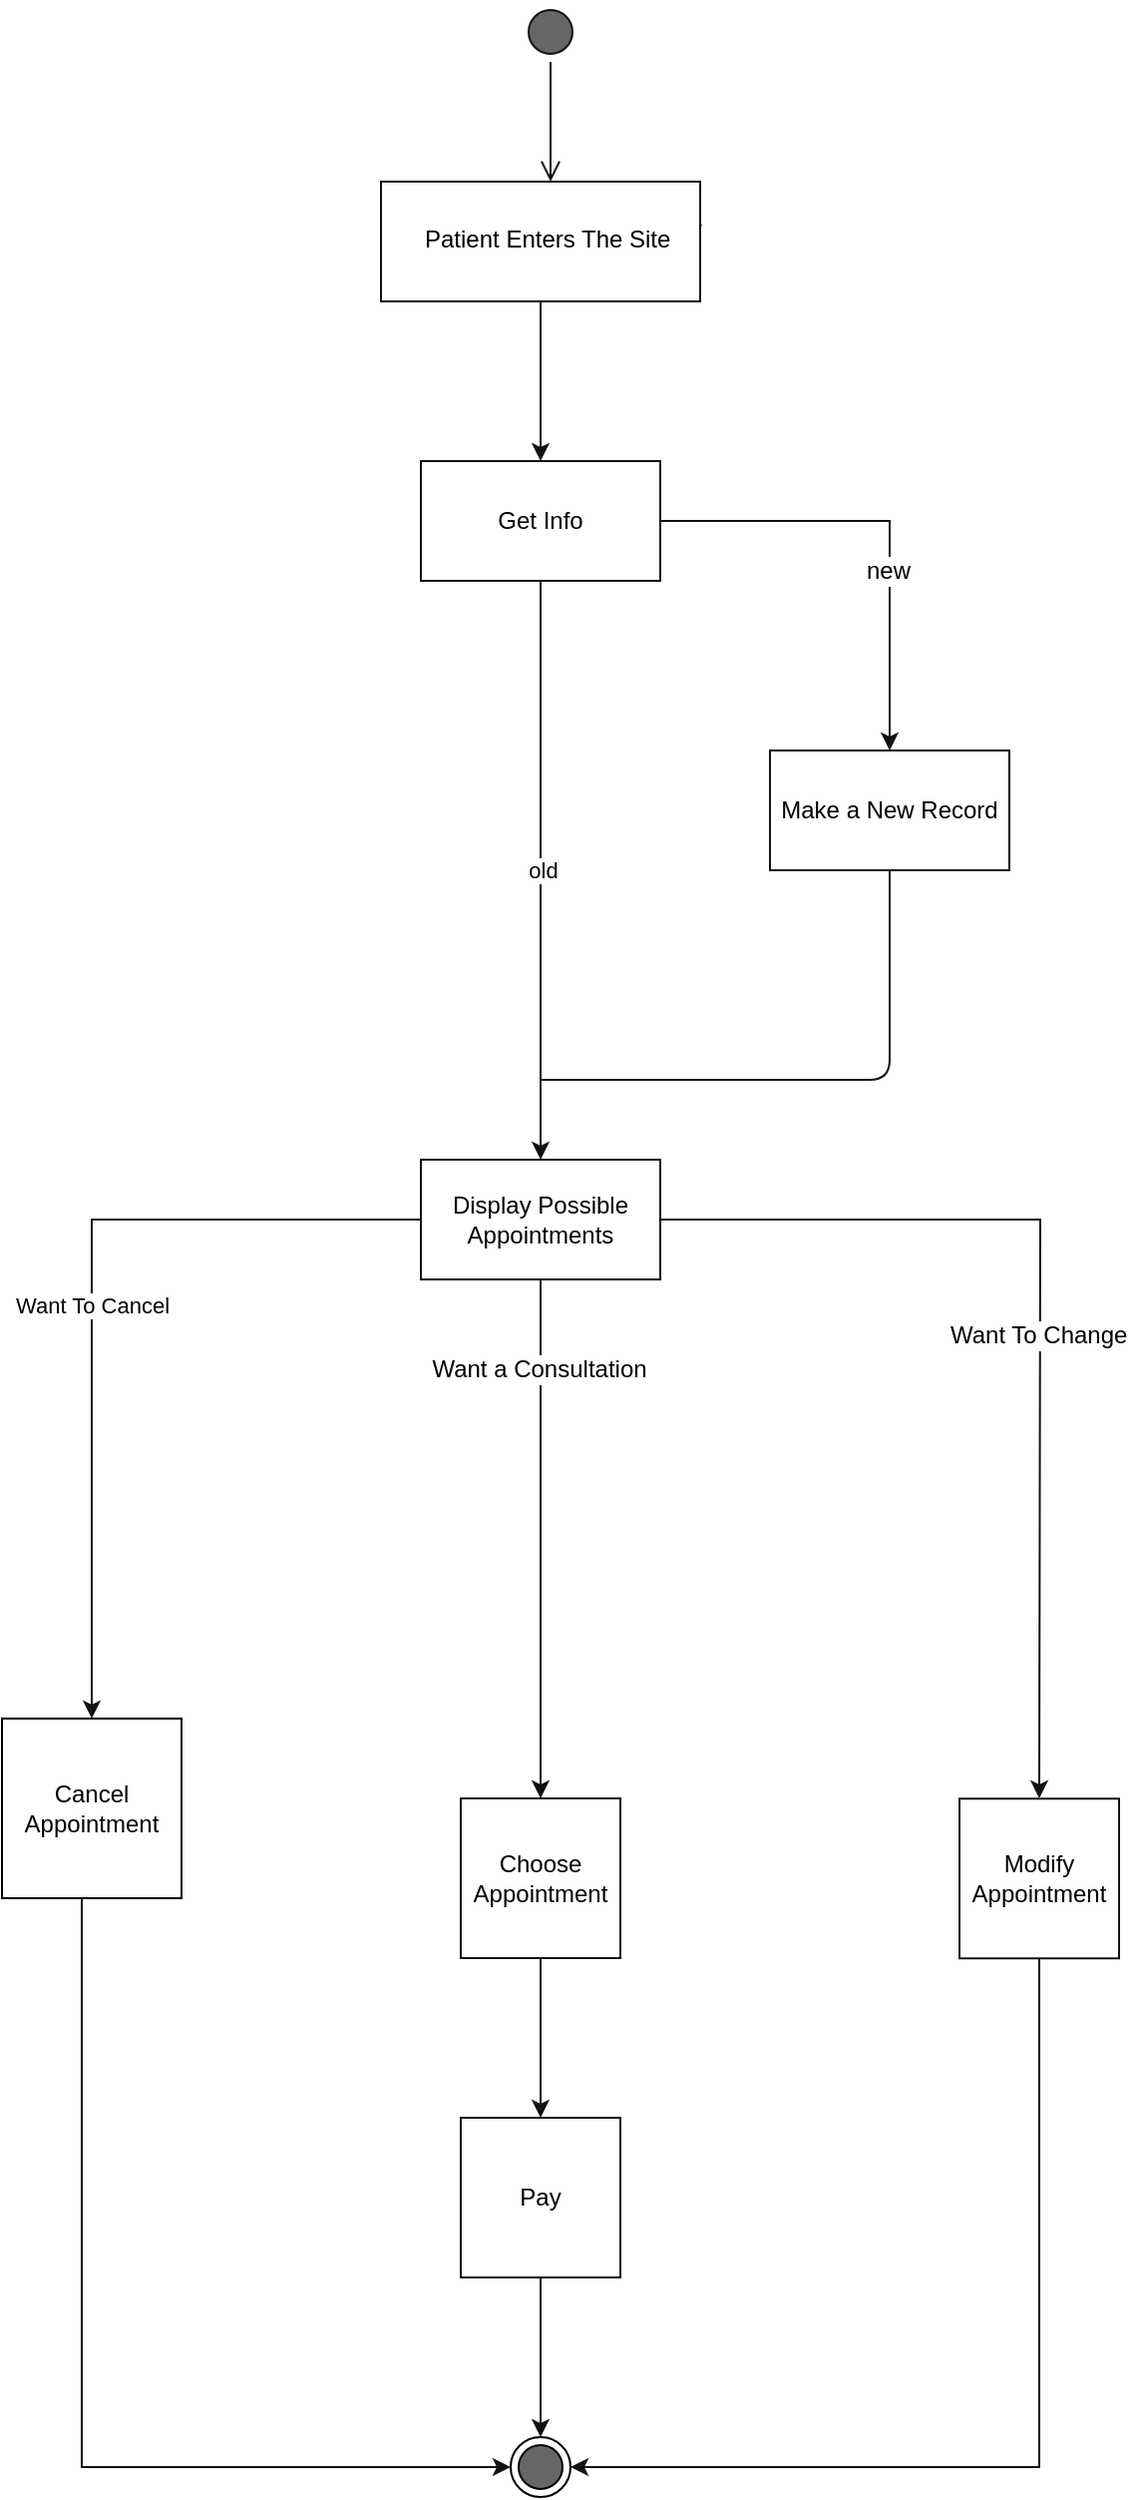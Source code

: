 <mxfile version="10.6.7" type="github"><diagram id="8q11BcNPvtlvIVFDEtvG" name="Page-1"><mxGraphModel dx="1172" dy="718" grid="1" gridSize="10" guides="1" tooltips="1" connect="1" arrows="1" fold="1" page="1" pageScale="1" pageWidth="850" pageHeight="1100" math="0" shadow="0"><root><mxCell id="0"/><mxCell id="1" parent="0"/><mxCell id="3AVOXDTyhLZ2oRTThKtF-2" value="" style="ellipse;html=1;shape=startState;fillColor=#666666;strokeColor=#121212;" parent="1" vertex="1"><mxGeometry x="300" y="130" width="30" height="30" as="geometry"/></mxCell><mxCell id="3AVOXDTyhLZ2oRTThKtF-3" value="" style="edgeStyle=orthogonalEdgeStyle;html=1;verticalAlign=bottom;endArrow=open;endSize=8;strokeColor=#121212;" parent="1" source="3AVOXDTyhLZ2oRTThKtF-2" edge="1"><mxGeometry relative="1" as="geometry"><mxPoint x="315" y="220" as="targetPoint"/></mxGeometry></mxCell><mxCell id="3AVOXDTyhLZ2oRTThKtF-7" value="" style="edgeStyle=orthogonalEdgeStyle;rounded=0;orthogonalLoop=1;jettySize=auto;html=1;strokeColor=#121212;" parent="1" source="3AVOXDTyhLZ2oRTThKtF-5" target="3AVOXDTyhLZ2oRTThKtF-6" edge="1"><mxGeometry relative="1" as="geometry"><Array as="points"><mxPoint x="310" y="340"/><mxPoint x="310" y="340"/></Array></mxGeometry></mxCell><mxCell id="3AVOXDTyhLZ2oRTThKtF-10" style="edgeStyle=orthogonalEdgeStyle;rounded=0;orthogonalLoop=1;jettySize=auto;html=1;exitX=1;exitY=0.25;exitDx=0;exitDy=0;entryX=0.91;entryY=-0.063;entryDx=0;entryDy=0;entryPerimeter=0;strokeColor=#121212;" parent="1" source="3AVOXDTyhLZ2oRTThKtF-5" target="3AVOXDTyhLZ2oRTThKtF-8" edge="1"><mxGeometry relative="1" as="geometry"/></mxCell><mxCell id="3AVOXDTyhLZ2oRTThKtF-5" value="" style="rounded=0;whiteSpace=wrap;html=1;strokeColor=#121212;fillColor=#FFFFFF;" parent="1" vertex="1"><mxGeometry x="230" y="220" width="160" height="60" as="geometry"/></mxCell><mxCell id="3AVOXDTyhLZ2oRTThKtF-12" value="" style="edgeStyle=orthogonalEdgeStyle;rounded=0;orthogonalLoop=1;jettySize=auto;html=1;strokeColor=#121212;entryX=0.5;entryY=0;entryDx=0;entryDy=0;" parent="1" source="3AVOXDTyhLZ2oRTThKtF-6" edge="1" target="3AVOXDTyhLZ2oRTThKtF-18"><mxGeometry relative="1" as="geometry"><mxPoint x="310" y="500" as="targetPoint"/></mxGeometry></mxCell><mxCell id="al5xxz0X_Xz-oHYiwLZl-1" value="new" style="text;html=1;resizable=0;points=[];align=center;verticalAlign=middle;labelBackgroundColor=#ffffff;" vertex="1" connectable="0" parent="3AVOXDTyhLZ2oRTThKtF-12"><mxGeometry x="-0.013" y="-25" relative="1" as="geometry"><mxPoint as="offset"/></mxGeometry></mxCell><mxCell id="3AVOXDTyhLZ2oRTThKtF-6" value="Get Info" style="rounded=0;whiteSpace=wrap;html=1;strokeColor=#121212;fillColor=#FFFFFF;" parent="1" vertex="1"><mxGeometry x="250" y="360" width="120" height="60" as="geometry"/></mxCell><mxCell id="3AVOXDTyhLZ2oRTThKtF-8" value="Patient Enters The Site" style="text;html=1;" parent="1" vertex="1"><mxGeometry x="250" y="235" width="150" height="30" as="geometry"/></mxCell><mxCell id="3AVOXDTyhLZ2oRTThKtF-17" value="old" style="edgeStyle=orthogonalEdgeStyle;rounded=0;orthogonalLoop=1;jettySize=auto;html=1;strokeColor=#121212;exitX=0.5;exitY=1;exitDx=0;exitDy=0;" parent="1" source="3AVOXDTyhLZ2oRTThKtF-6" edge="1"><mxGeometry relative="1" as="geometry"><mxPoint x="310" y="710" as="targetPoint"/><mxPoint x="310" y="570" as="sourcePoint"/></mxGeometry></mxCell><mxCell id="3AVOXDTyhLZ2oRTThKtF-18" value="Make a New Record" style="rounded=0;whiteSpace=wrap;html=1;strokeColor=#121212;fillColor=#FFFFFF;" parent="1" vertex="1"><mxGeometry x="425" y="505" width="120" height="60" as="geometry"/></mxCell><mxCell id="3AVOXDTyhLZ2oRTThKtF-19" value="Display Possible Appointments" style="rounded=0;whiteSpace=wrap;html=1;strokeColor=#121212;fillColor=#FFFFFF;" parent="1" vertex="1"><mxGeometry x="250" y="710" width="120" height="60" as="geometry"/></mxCell><mxCell id="3AVOXDTyhLZ2oRTThKtF-20" value="" style="endArrow=none;html=1;strokeColor=#121212;entryX=0.5;entryY=1;entryDx=0;entryDy=0;" parent="1" target="3AVOXDTyhLZ2oRTThKtF-18" edge="1"><mxGeometry width="50" height="50" relative="1" as="geometry"><mxPoint x="310" y="670" as="sourcePoint"/><mxPoint x="280" y="790" as="targetPoint"/><Array as="points"><mxPoint x="485" y="670"/></Array></mxGeometry></mxCell><mxCell id="3AVOXDTyhLZ2oRTThKtF-25" value="Want To Cancel" style="edgeStyle=orthogonalEdgeStyle;rounded=0;orthogonalLoop=1;jettySize=auto;html=1;strokeColor=#121212;exitX=0;exitY=0.5;exitDx=0;exitDy=0;" parent="1" source="3AVOXDTyhLZ2oRTThKtF-19" target="3AVOXDTyhLZ2oRTThKtF-30" edge="1"><mxGeometry relative="1" as="geometry"><mxPoint x="80" y="1030" as="targetPoint"/><mxPoint x="270.333" y="890.333" as="sourcePoint"/></mxGeometry></mxCell><mxCell id="3AVOXDTyhLZ2oRTThKtF-27" value="" style="edgeStyle=orthogonalEdgeStyle;rounded=0;orthogonalLoop=1;jettySize=auto;html=1;strokeColor=#121212;exitX=1;exitY=0.5;exitDx=0;exitDy=0;" parent="1" source="3AVOXDTyhLZ2oRTThKtF-19" edge="1"><mxGeometry relative="1" as="geometry"><mxPoint x="560" y="1030" as="targetPoint"/><mxPoint x="349.667" y="890.333" as="sourcePoint"/></mxGeometry></mxCell><mxCell id="al5xxz0X_Xz-oHYiwLZl-5" value="Want To Change&amp;nbsp;" style="text;html=1;resizable=0;points=[];align=center;verticalAlign=middle;labelBackgroundColor=#ffffff;" vertex="1" connectable="0" parent="3AVOXDTyhLZ2oRTThKtF-27"><mxGeometry x="-0.208" y="-58" relative="1" as="geometry"><mxPoint x="58" y="58" as="offset"/></mxGeometry></mxCell><mxCell id="3AVOXDTyhLZ2oRTThKtF-29" value="" style="edgeStyle=orthogonalEdgeStyle;rounded=0;orthogonalLoop=1;jettySize=auto;html=1;strokeColor=#121212;exitX=0.5;exitY=1;exitDx=0;exitDy=0;" parent="1" source="3AVOXDTyhLZ2oRTThKtF-19" edge="1"><mxGeometry relative="1" as="geometry"><mxPoint x="310" y="1030" as="targetPoint"/><mxPoint x="310" y="930" as="sourcePoint"/></mxGeometry></mxCell><mxCell id="al5xxz0X_Xz-oHYiwLZl-4" value="Want a Consultation" style="text;html=1;resizable=0;points=[];align=center;verticalAlign=middle;labelBackgroundColor=#ffffff;" vertex="1" connectable="0" parent="3AVOXDTyhLZ2oRTThKtF-29"><mxGeometry x="-0.653" y="-1" relative="1" as="geometry"><mxPoint as="offset"/></mxGeometry></mxCell><mxCell id="3AVOXDTyhLZ2oRTThKtF-40" value="" style="edgeStyle=orthogonalEdgeStyle;rounded=0;orthogonalLoop=1;jettySize=auto;html=1;strokeColor=#121212;entryX=0;entryY=0.5;entryDx=0;entryDy=0;" parent="1" source="3AVOXDTyhLZ2oRTThKtF-30" target="3AVOXDTyhLZ2oRTThKtF-42" edge="1"><mxGeometry relative="1" as="geometry"><mxPoint x="85" y="1370" as="targetPoint"/><Array as="points"><mxPoint x="80" y="1365"/></Array></mxGeometry></mxCell><mxCell id="3AVOXDTyhLZ2oRTThKtF-30" value="Cancel Appointment" style="whiteSpace=wrap;html=1;aspect=fixed;" parent="1" vertex="1"><mxGeometry x="40" y="990" width="90" height="90" as="geometry"/></mxCell><mxCell id="3AVOXDTyhLZ2oRTThKtF-34" value="" style="edgeStyle=orthogonalEdgeStyle;rounded=0;orthogonalLoop=1;jettySize=auto;html=1;strokeColor=#121212;" parent="1" source="3AVOXDTyhLZ2oRTThKtF-31" target="3AVOXDTyhLZ2oRTThKtF-33" edge="1"><mxGeometry relative="1" as="geometry"/></mxCell><mxCell id="3AVOXDTyhLZ2oRTThKtF-31" value="Choose Appointment" style="whiteSpace=wrap;html=1;aspect=fixed;strokeColor=#121212;fillColor=#FFFFFF;" parent="1" vertex="1"><mxGeometry x="270" y="1030" width="80" height="80" as="geometry"/></mxCell><mxCell id="3AVOXDTyhLZ2oRTThKtF-36" value="" style="edgeStyle=orthogonalEdgeStyle;rounded=0;orthogonalLoop=1;jettySize=auto;html=1;strokeColor=#121212;" parent="1" source="3AVOXDTyhLZ2oRTThKtF-33" edge="1"><mxGeometry relative="1" as="geometry"><mxPoint x="310" y="1350" as="targetPoint"/></mxGeometry></mxCell><mxCell id="3AVOXDTyhLZ2oRTThKtF-33" value="Pay" style="whiteSpace=wrap;html=1;aspect=fixed;strokeColor=#121212;fillColor=#FFFFFF;" parent="1" vertex="1"><mxGeometry x="270" y="1190" width="80" height="80" as="geometry"/></mxCell><mxCell id="3AVOXDTyhLZ2oRTThKtF-38" value="" style="edgeStyle=orthogonalEdgeStyle;rounded=0;orthogonalLoop=1;jettySize=auto;html=1;strokeColor=#121212;entryX=1;entryY=0.5;entryDx=0;entryDy=0;" parent="1" source="3AVOXDTyhLZ2oRTThKtF-32" target="3AVOXDTyhLZ2oRTThKtF-42" edge="1"><mxGeometry relative="1" as="geometry"><mxPoint x="560" y="1390" as="targetPoint"/><Array as="points"><mxPoint x="560" y="1365"/></Array></mxGeometry></mxCell><mxCell id="3AVOXDTyhLZ2oRTThKtF-32" value="Modify Appointment" style="whiteSpace=wrap;html=1;aspect=fixed;strokeColor=#121212;fillColor=#FFFFFF;" parent="1" vertex="1"><mxGeometry x="520" y="1030.14" width="80" height="80" as="geometry"/></mxCell><mxCell id="3AVOXDTyhLZ2oRTThKtF-42" value="" style="ellipse;html=1;shape=endState;fillColor=#666666;strokeColor=#000000;" parent="1" vertex="1"><mxGeometry x="295" y="1350" width="30" height="30" as="geometry"/></mxCell></root></mxGraphModel></diagram></mxfile>